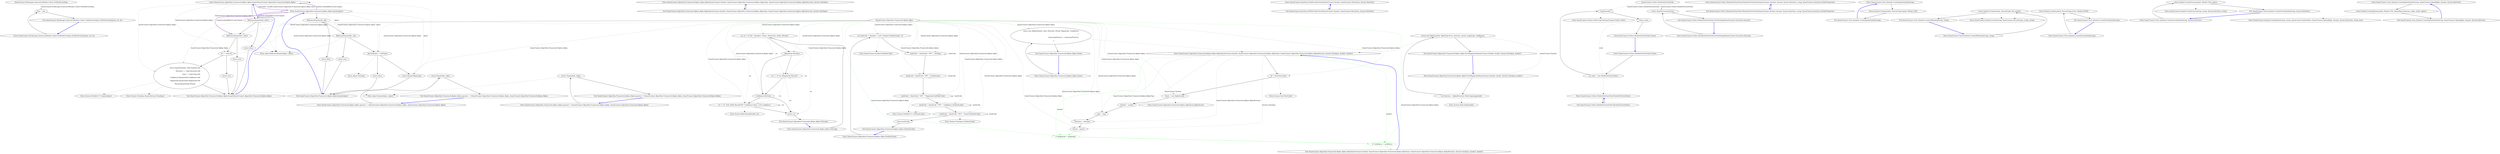 digraph  {
n3 [label="QuantConnect.Brokerages.InteractiveBrokers.Client.TickSizeEventArgs", span=""];
n0 [cluster="QuantConnect.Brokerages.InteractiveBrokers.Client.TickSizeEventArgs.TickSizeEventArgs(int, int, int)", label="Entry QuantConnect.Brokerages.InteractiveBrokers.Client.TickSizeEventArgs.TickSizeEventArgs(int, int, int)", span="30-30"];
n1 [cluster="QuantConnect.Brokerages.InteractiveBrokers.Client.TickSizeEventArgs.TickSizeEventArgs(int, int, int)", label="Size = size", span="33-33"];
n2 [cluster="QuantConnect.Brokerages.InteractiveBrokers.Client.TickSizeEventArgs.TickSizeEventArgs(int, int, int)", label="Exit QuantConnect.Brokerages.InteractiveBrokers.Client.TickSizeEventArgs.TickSizeEventArgs(int, int, int)", span="30-30"];
m0_31 [cluster="QuantConnect.Algorithm.Framework.Alphas.Alpha.Equals(QuantConnect.Algorithm.Framework.Alphas.Alpha)", file="Alpha.cs", label="Entry QuantConnect.Algorithm.Framework.Alphas.Alpha.Equals(QuantConnect.Algorithm.Framework.Alphas.Alpha)", span="174-174"];
m0_32 [cluster="QuantConnect.Algorithm.Framework.Alphas.Alpha.Equals(QuantConnect.Algorithm.Framework.Alphas.Alpha)", file="Alpha.cs", label="ReferenceEquals(null, other)", span="176-176"];
m0_34 [cluster="QuantConnect.Algorithm.Framework.Alphas.Alpha.Equals(QuantConnect.Algorithm.Framework.Alphas.Alpha)", file="Alpha.cs", label="ReferenceEquals(this, other)", span="177-177"];
m0_36 [cluster="QuantConnect.Algorithm.Framework.Alphas.Alpha.Equals(QuantConnect.Algorithm.Framework.Alphas.Alpha)", file="Alpha.cs", label="Id == other.Id", span="179-179"];
m0_38 [cluster="QuantConnect.Algorithm.Framework.Alphas.Alpha.Equals(QuantConnect.Algorithm.Framework.Alphas.Alpha)", file="Alpha.cs", label="return Equals(Symbol, other.Symbol) &&\r\n                Direction == other.Direction &&\r\n                Type == other.Type &&\r\n                Confidence.Equals(other.Confidence) &&\r\n                Magnitude.Equals(other.Magnitude) &&\r\n                Period.Equals(other.Period);", span="181-186"];
m0_33 [cluster="QuantConnect.Algorithm.Framework.Alphas.Alpha.Equals(QuantConnect.Algorithm.Framework.Alphas.Alpha)", file="Alpha.cs", label="return false;", span="176-176"];
m0_35 [cluster="QuantConnect.Algorithm.Framework.Alphas.Alpha.Equals(QuantConnect.Algorithm.Framework.Alphas.Alpha)", file="Alpha.cs", label="return true;", span="177-177"];
m0_37 [cluster="QuantConnect.Algorithm.Framework.Alphas.Alpha.Equals(QuantConnect.Algorithm.Framework.Alphas.Alpha)", file="Alpha.cs", label="return true;", span="179-179"];
m0_39 [cluster="QuantConnect.Algorithm.Framework.Alphas.Alpha.Equals(QuantConnect.Algorithm.Framework.Alphas.Alpha)", file="Alpha.cs", label="Exit QuantConnect.Algorithm.Framework.Alphas.Alpha.Equals(QuantConnect.Algorithm.Framework.Alphas.Alpha)", span="174-174"];
m0_14 [cluster="QuantConnect.Algorithm.Framework.Alphas.Alpha.Clone()", file="Alpha.cs", label="Entry QuantConnect.Algorithm.Framework.Alphas.Alpha.Clone()", span="131-131"];
m0_15 [cluster="QuantConnect.Algorithm.Framework.Alphas.Alpha.Clone()", file="Alpha.cs", label="return new Alpha(Symbol, Type, Direction, Period, Magnitude, Confidence)\r\n            {\r\n                GeneratedTimeUtc = GeneratedTimeUtc\r\n            };", span="133-136"];
m0_16 [cluster="QuantConnect.Algorithm.Framework.Alphas.Alpha.Clone()", file="Alpha.cs", label="Exit QuantConnect.Algorithm.Framework.Alphas.Alpha.Clone()", span="131-131"];
m0_53 [cluster="object.GetType()", file="Alpha.cs", label="Entry object.GetType()", span="0-0"];
m0_40 [cluster="object.ReferenceEquals(object, object)", file="Alpha.cs", label="Entry object.ReferenceEquals(object, object)", span="0-0"];
m0_65 [cluster="System.TimeSpan.GetHashCode()", file="Alpha.cs", label="Entry System.TimeSpan.GetHashCode()", span="0-0"];
m0_63 [cluster="QuantConnect.Symbol.GetHashCode()", file="Alpha.cs", label="Entry QuantConnect.Symbol.GetHashCode()", span="318-318"];
m0_22 [cluster="QuantConnect.Algorithm.Framework.Alphas.Alpha.ToString()", file="Alpha.cs", label="Entry QuantConnect.Algorithm.Framework.Alphas.Alpha.ToString()", span="156-156"];
m0_23 [cluster="QuantConnect.Algorithm.Framework.Alphas.Alpha.ToString()", file="Alpha.cs", label="var str = $''{Id}: {Symbol} {Type} {Direction} within {Period}''", span="158-158"];
m0_24 [cluster="QuantConnect.Algorithm.Framework.Alphas.Alpha.ToString()", file="Alpha.cs", label="Magnitude.HasValue", span="159-159"];
m0_25 [cluster="QuantConnect.Algorithm.Framework.Alphas.Alpha.ToString()", file="Alpha.cs", label="str += $'' by {Magnitude.Value}%''", span="161-161"];
m0_27 [cluster="QuantConnect.Algorithm.Framework.Alphas.Alpha.ToString()", file="Alpha.cs", label="str += $'' with {Math.Round(100 * Confidence.Value, 1)}% confidence''", span="165-165"];
m0_28 [cluster="QuantConnect.Algorithm.Framework.Alphas.Alpha.ToString()", file="Alpha.cs", label="return str;", span="168-168"];
m0_26 [cluster="QuantConnect.Algorithm.Framework.Alphas.Alpha.ToString()", file="Alpha.cs", label="Confidence.HasValue", span="163-163"];
m0_29 [cluster="QuantConnect.Algorithm.Framework.Alphas.Alpha.ToString()", file="Alpha.cs", label="Exit QuantConnect.Algorithm.Framework.Alphas.Alpha.ToString()", span="156-156"];
m0_13 [cluster="QuantConnect.Algorithm.Framework.Alphas.AlphaScore.AlphaScore()", file="Alpha.cs", label="Entry QuantConnect.Algorithm.Framework.Alphas.AlphaScore.AlphaScore()", span="48-48"];
m0_54 [cluster="QuantConnect.Algorithm.Framework.Alphas.Alpha.GetHashCode()", file="Alpha.cs", label="Entry QuantConnect.Algorithm.Framework.Alphas.Alpha.GetHashCode()", span="204-204"];
m0_55 [cluster="QuantConnect.Algorithm.Framework.Alphas.Alpha.GetHashCode()", file="Alpha.cs", label="var hashCode = (Symbol != null ? Symbol.GetHashCode() : 0)", span="208-208"];
m0_56 [cluster="QuantConnect.Algorithm.Framework.Alphas.Alpha.GetHashCode()", file="Alpha.cs", label="hashCode = (hashCode * 397) ^ (int)Type", span="209-209"];
m0_57 [cluster="QuantConnect.Algorithm.Framework.Alphas.Alpha.GetHashCode()", file="Alpha.cs", label="hashCode = (hashCode * 397) ^ (int)Direction", span="210-210"];
m0_58 [cluster="QuantConnect.Algorithm.Framework.Alphas.Alpha.GetHashCode()", file="Alpha.cs", label="hashCode = (hashCode * 397) ^ Magnitude.GetHashCode()", span="211-211"];
m0_59 [cluster="QuantConnect.Algorithm.Framework.Alphas.Alpha.GetHashCode()", file="Alpha.cs", label="hashCode = (hashCode * 397) ^ Confidence.GetHashCode()", span="212-212"];
m0_60 [cluster="QuantConnect.Algorithm.Framework.Alphas.Alpha.GetHashCode()", file="Alpha.cs", label="hashCode = (hashCode * 397) ^ Period.GetHashCode()", span="213-213"];
m0_61 [cluster="QuantConnect.Algorithm.Framework.Alphas.Alpha.GetHashCode()", file="Alpha.cs", label="return hashCode;", span="214-214"];
m0_62 [cluster="QuantConnect.Algorithm.Framework.Alphas.Alpha.GetHashCode()", file="Alpha.cs", label="Exit QuantConnect.Algorithm.Framework.Alphas.Alpha.GetHashCode()", span="204-204"];
m0_66 [cluster="QuantConnect.Algorithm.Framework.Alphas.Alpha.operator ==(QuantConnect.Algorithm.Framework.Alphas.Alpha, QuantConnect.Algorithm.Framework.Alphas.Alpha)", file="Alpha.cs", label="Entry QuantConnect.Algorithm.Framework.Alphas.Alpha.operator ==(QuantConnect.Algorithm.Framework.Alphas.Alpha, QuantConnect.Algorithm.Framework.Alphas.Alpha)", span="221-221"];
m0_67 [cluster="QuantConnect.Algorithm.Framework.Alphas.Alpha.operator ==(QuantConnect.Algorithm.Framework.Alphas.Alpha, QuantConnect.Algorithm.Framework.Alphas.Alpha)", file="Alpha.cs", label="return Equals(left, right);", span="223-223"];
m0_68 [cluster="QuantConnect.Algorithm.Framework.Alphas.Alpha.operator ==(QuantConnect.Algorithm.Framework.Alphas.Alpha, QuantConnect.Algorithm.Framework.Alphas.Alpha)", file="Alpha.cs", label="Exit QuantConnect.Algorithm.Framework.Alphas.Alpha.operator ==(QuantConnect.Algorithm.Framework.Alphas.Alpha, QuantConnect.Algorithm.Framework.Alphas.Alpha)", span="221-221"];
m0_42 [cluster="System.Nullable<T>.Equals(object)", file="Alpha.cs", label="Entry System.Nullable<T>.Equals(object)", span="0-0"];
m0_64 [cluster="System.Nullable<T>.GetHashCode()", file="Alpha.cs", label="Entry System.Nullable<T>.GetHashCode()", span="0-0"];
m0_44 [cluster="QuantConnect.Algorithm.Framework.Alphas.Alpha.Equals(object)", file="Alpha.cs", label="Entry QuantConnect.Algorithm.Framework.Alphas.Alpha.Equals(object)", span="193-193"];
m0_45 [cluster="QuantConnect.Algorithm.Framework.Alphas.Alpha.Equals(object)", file="Alpha.cs", label="ReferenceEquals(null, obj)", span="195-195"];
m0_47 [cluster="QuantConnect.Algorithm.Framework.Alphas.Alpha.Equals(object)", file="Alpha.cs", label="ReferenceEquals(this, obj)", span="196-196"];
m0_49 [cluster="QuantConnect.Algorithm.Framework.Alphas.Alpha.Equals(object)", file="Alpha.cs", label="obj.GetType() != GetType()", span="197-197"];
m0_51 [cluster="QuantConnect.Algorithm.Framework.Alphas.Alpha.Equals(object)", file="Alpha.cs", label="return Equals((Alpha)obj);", span="198-198"];
m0_46 [cluster="QuantConnect.Algorithm.Framework.Alphas.Alpha.Equals(object)", file="Alpha.cs", label="return false;", span="195-195"];
m0_48 [cluster="QuantConnect.Algorithm.Framework.Alphas.Alpha.Equals(object)", file="Alpha.cs", label="return true;", span="196-196"];
m0_50 [cluster="QuantConnect.Algorithm.Framework.Alphas.Alpha.Equals(object)", file="Alpha.cs", label="return false;", span="197-197"];
m0_52 [cluster="QuantConnect.Algorithm.Framework.Alphas.Alpha.Equals(object)", file="Alpha.cs", label="Exit QuantConnect.Algorithm.Framework.Alphas.Alpha.Equals(object)", span="193-193"];
m0_41 [cluster="object.Equals(object, object)", file="Alpha.cs", label="Entry object.Equals(object, object)", span="0-0"];
m0_17 [cluster="QuantConnect.Algorithm.Framework.Alphas.Alpha.PriceMagnitude(QuantConnect.Symbol, double, System.TimeSpan, double?)", file="Alpha.cs", label="Entry QuantConnect.Algorithm.Framework.Alphas.Alpha.PriceMagnitude(QuantConnect.Symbol, double, System.TimeSpan, double?)", span="147-147"];
m0_18 [cluster="QuantConnect.Algorithm.Framework.Alphas.Alpha.PriceMagnitude(QuantConnect.Symbol, double, System.TimeSpan, double?)", file="Alpha.cs", label="var direction = (AlphaDirection) Math.Sign(magnitude)", span="149-149"];
m0_19 [cluster="QuantConnect.Algorithm.Framework.Alphas.Alpha.PriceMagnitude(QuantConnect.Symbol, double, System.TimeSpan, double?)", file="Alpha.cs", label="return new Alpha(symbol, AlphaType.Price, direction, period, magnitude, confidence);", span="150-150"];
m0_20 [cluster="QuantConnect.Algorithm.Framework.Alphas.Alpha.PriceMagnitude(QuantConnect.Symbol, double, System.TimeSpan, double?)", file="Alpha.cs", label="Exit QuantConnect.Algorithm.Framework.Alphas.Alpha.PriceMagnitude(QuantConnect.Symbol, double, System.TimeSpan, double?)", span="147-147"];
m0_69 [cluster="QuantConnect.Algorithm.Framework.Alphas.Alpha.operator !=(QuantConnect.Algorithm.Framework.Alphas.Alpha, QuantConnect.Algorithm.Framework.Alphas.Alpha)", file="Alpha.cs", label="Entry QuantConnect.Algorithm.Framework.Alphas.Alpha.operator !=(QuantConnect.Algorithm.Framework.Alphas.Alpha, QuantConnect.Algorithm.Framework.Alphas.Alpha)", span="229-229"];
m0_70 [cluster="QuantConnect.Algorithm.Framework.Alphas.Alpha.operator !=(QuantConnect.Algorithm.Framework.Alphas.Alpha, QuantConnect.Algorithm.Framework.Alphas.Alpha)", file="Alpha.cs", label="return !Equals(left, right);", span="231-231"];
m0_71 [cluster="QuantConnect.Algorithm.Framework.Alphas.Alpha.operator !=(QuantConnect.Algorithm.Framework.Alphas.Alpha, QuantConnect.Algorithm.Framework.Alphas.Alpha)", file="Alpha.cs", label="Exit QuantConnect.Algorithm.Framework.Alphas.Alpha.operator !=(QuantConnect.Algorithm.Framework.Alphas.Alpha, QuantConnect.Algorithm.Framework.Alphas.Alpha)", span="229-229"];
m0_30 [cluster="System.Math.Round(double, int)", file="Alpha.cs", label="Entry System.Math.Round(double, int)", span="0-0"];
m0_12 [cluster="System.Guid.NewGuid()", file="Alpha.cs", label="Entry System.Guid.NewGuid()", span="0-0"];
m0_43 [cluster="System.TimeSpan.Equals(System.TimeSpan)", file="Alpha.cs", label="Entry System.TimeSpan.Equals(System.TimeSpan)", span="0-0"];
m0_0 [cluster="QuantConnect.Algorithm.Framework.Alphas.Alpha.Alpha(QuantConnect.Symbol, QuantConnect.Algorithm.Framework.Alphas.AlphaType, QuantConnect.Algorithm.Framework.Alphas.AlphaDirection, System.TimeSpan)", file="Alpha.cs", label="Entry QuantConnect.Algorithm.Framework.Alphas.Alpha.Alpha(QuantConnect.Symbol, QuantConnect.Algorithm.Framework.Alphas.AlphaType, QuantConnect.Algorithm.Framework.Alphas.AlphaDirection, System.TimeSpan)", span="98-98"];
m0_1 [cluster="QuantConnect.Algorithm.Framework.Alphas.Alpha.Alpha(QuantConnect.Symbol, QuantConnect.Algorithm.Framework.Alphas.AlphaType, QuantConnect.Algorithm.Framework.Alphas.AlphaDirection, System.TimeSpan)", file="Alpha.cs", label="Exit QuantConnect.Algorithm.Framework.Alphas.Alpha.Alpha(QuantConnect.Symbol, QuantConnect.Algorithm.Framework.Alphas.AlphaType, QuantConnect.Algorithm.Framework.Alphas.AlphaDirection, System.TimeSpan)", span="98-98"];
m0_2 [cluster="QuantConnect.Algorithm.Framework.Alphas.Alpha.Alpha(QuantConnect.Symbol, QuantConnect.Algorithm.Framework.Alphas.AlphaType, QuantConnect.Algorithm.Framework.Alphas.AlphaDirection, System.TimeSpan, double?, double?)", file="Alpha.cs", label="Entry QuantConnect.Algorithm.Framework.Alphas.Alpha.Alpha(QuantConnect.Symbol, QuantConnect.Algorithm.Framework.Alphas.AlphaType, QuantConnect.Algorithm.Framework.Alphas.AlphaDirection, System.TimeSpan, double?, double?)", span="112-112"];
m0_3 [cluster="QuantConnect.Algorithm.Framework.Alphas.Alpha.Alpha(QuantConnect.Symbol, QuantConnect.Algorithm.Framework.Alphas.AlphaType, QuantConnect.Algorithm.Framework.Alphas.AlphaDirection, System.TimeSpan, double?, double?)", file="Alpha.cs", label="Id = Guid.NewGuid()", span="114-114"];
m0_5 [cluster="QuantConnect.Algorithm.Framework.Alphas.Alpha.Alpha(QuantConnect.Symbol, QuantConnect.Algorithm.Framework.Alphas.AlphaType, QuantConnect.Algorithm.Framework.Alphas.AlphaDirection, System.TimeSpan, double?, double?)", file="Alpha.cs", label="Symbol = symbol", span="117-117"];
m0_6 [cluster="QuantConnect.Algorithm.Framework.Alphas.Alpha.Alpha(QuantConnect.Symbol, QuantConnect.Algorithm.Framework.Alphas.AlphaType, QuantConnect.Algorithm.Framework.Alphas.AlphaDirection, System.TimeSpan, double?, double?)", file="Alpha.cs", label="Type = type", span="118-118"];
m0_7 [cluster="QuantConnect.Algorithm.Framework.Alphas.Alpha.Alpha(QuantConnect.Symbol, QuantConnect.Algorithm.Framework.Alphas.AlphaType, QuantConnect.Algorithm.Framework.Alphas.AlphaDirection, System.TimeSpan, double?, double?)", file="Alpha.cs", label="Direction = direction", span="119-119"];
m0_8 [cluster="QuantConnect.Algorithm.Framework.Alphas.Alpha.Alpha(QuantConnect.Symbol, QuantConnect.Algorithm.Framework.Alphas.AlphaType, QuantConnect.Algorithm.Framework.Alphas.AlphaDirection, System.TimeSpan, double?, double?)", file="Alpha.cs", label="Period = period", span="120-120"];
m0_9 [cluster="QuantConnect.Algorithm.Framework.Alphas.Alpha.Alpha(QuantConnect.Symbol, QuantConnect.Algorithm.Framework.Alphas.AlphaType, QuantConnect.Algorithm.Framework.Alphas.AlphaDirection, System.TimeSpan, double?, double?)", color=green, community=0, file="Alpha.cs", label="0: Magnitude = magnitude", span="123-123"];
m0_10 [cluster="QuantConnect.Algorithm.Framework.Alphas.Alpha.Alpha(QuantConnect.Symbol, QuantConnect.Algorithm.Framework.Alphas.AlphaType, QuantConnect.Algorithm.Framework.Alphas.AlphaDirection, System.TimeSpan, double?, double?)", color=green, community=0, file="Alpha.cs", label="0: Confidence = confidence", span="124-124"];
m0_4 [cluster="QuantConnect.Algorithm.Framework.Alphas.Alpha.Alpha(QuantConnect.Symbol, QuantConnect.Algorithm.Framework.Alphas.AlphaType, QuantConnect.Algorithm.Framework.Alphas.AlphaDirection, System.TimeSpan, double?, double?)", file="Alpha.cs", label="Score = new AlphaScore()", span="115-115"];
m0_11 [cluster="QuantConnect.Algorithm.Framework.Alphas.Alpha.Alpha(QuantConnect.Symbol, QuantConnect.Algorithm.Framework.Alphas.AlphaType, QuantConnect.Algorithm.Framework.Alphas.AlphaDirection, System.TimeSpan, double?, double?)", file="Alpha.cs", label="Exit QuantConnect.Algorithm.Framework.Alphas.Alpha.Alpha(QuantConnect.Symbol, QuantConnect.Algorithm.Framework.Alphas.AlphaType, QuantConnect.Algorithm.Framework.Alphas.AlphaDirection, System.TimeSpan, double?, double?)", span="112-112"];
m0_21 [cluster="System.Math.Sign(double)", file="Alpha.cs", label="Entry System.Math.Sign(double)", span="0-0"];
m0_72 [file="Alpha.cs", label="QuantConnect.Algorithm.Framework.Alphas.Alpha", span=""];
m1_0 [cluster="QuantConnect.Interfaces.IFileProvider.Fetch(QuantConnect.Symbol, QuantConnect.Resolution, System.DateTime)", file="AlphaAnalysisContext.cs", label="Entry QuantConnect.Interfaces.IFileProvider.Fetch(QuantConnect.Symbol, QuantConnect.Resolution, System.DateTime)", span="34-34"];
m1_1 [cluster="QuantConnect.Interfaces.IFileProvider.Fetch(QuantConnect.Symbol, QuantConnect.Resolution, System.DateTime)", file="AlphaAnalysisContext.cs", label="Exit QuantConnect.Interfaces.IFileProvider.Fetch(QuantConnect.Symbol, QuantConnect.Resolution, System.DateTime)", span="34-34"];
m2_12 [cluster="QuantConnect.Orders.Order.CopyTo(QuantConnect.Orders.Order)", file="AlphaManager.cs", label="Entry QuantConnect.Orders.Order.CopyTo(QuantConnect.Orders.Order)", span="247-247"];
m2_0 [cluster="QuantConnect.Orders.MarketOnCloseOrder.MarketOnCloseOrder()", file="AlphaManager.cs", label="Entry QuantConnect.Orders.MarketOnCloseOrder.MarketOnCloseOrder()", span="37-37"];
m2_1 [cluster="QuantConnect.Orders.MarketOnCloseOrder.MarketOnCloseOrder()", file="AlphaManager.cs", label="Exit QuantConnect.Orders.MarketOnCloseOrder.MarketOnCloseOrder()", span="37-37"];
m2_2 [cluster="QuantConnect.Orders.MarketOnCloseOrder.MarketOnCloseOrder(QuantConnect.Symbol, decimal, System.DateTime, string, QuantConnect.Interfaces.IOrderProperties)", file="AlphaManager.cs", label="Entry QuantConnect.Orders.MarketOnCloseOrder.MarketOnCloseOrder(QuantConnect.Symbol, decimal, System.DateTime, string, QuantConnect.Interfaces.IOrderProperties)", span="49-49"];
m2_3 [cluster="QuantConnect.Orders.MarketOnCloseOrder.MarketOnCloseOrder(QuantConnect.Symbol, decimal, System.DateTime, string, QuantConnect.Interfaces.IOrderProperties)", file="AlphaManager.cs", label="Exit QuantConnect.Orders.MarketOnCloseOrder.MarketOnCloseOrder(QuantConnect.Symbol, decimal, System.DateTime, string, QuantConnect.Interfaces.IOrderProperties)", span="49-49"];
m2_7 [cluster="QuantConnect.Orders.MarketOnCloseOrder.Clone()", file="AlphaManager.cs", label="Entry QuantConnect.Orders.MarketOnCloseOrder.Clone()", span="67-67"];
m2_8 [cluster="QuantConnect.Orders.MarketOnCloseOrder.Clone()", file="AlphaManager.cs", label="var order = new MarketOnCloseOrder()", span="69-69"];
m2_9 [cluster="QuantConnect.Orders.MarketOnCloseOrder.Clone()", file="AlphaManager.cs", label="CopyTo(order)", span="70-70"];
m2_10 [cluster="QuantConnect.Orders.MarketOnCloseOrder.Clone()", file="AlphaManager.cs", label="return order;", span="71-71"];
m2_11 [cluster="QuantConnect.Orders.MarketOnCloseOrder.Clone()", file="AlphaManager.cs", label="Exit QuantConnect.Orders.MarketOnCloseOrder.Clone()", span="67-67"];
m2_4 [cluster="QuantConnect.Orders.MarketOnCloseOrder.GetValueImpl(QuantConnect.Securities.Security)", file="AlphaManager.cs", label="Entry QuantConnect.Orders.MarketOnCloseOrder.GetValueImpl(QuantConnect.Securities.Security)", span="58-58"];
m2_5 [cluster="QuantConnect.Orders.MarketOnCloseOrder.GetValueImpl(QuantConnect.Securities.Security)", file="AlphaManager.cs", label="return Quantity*security.Price;", span="60-60"];
m2_6 [cluster="QuantConnect.Orders.MarketOnCloseOrder.GetValueImpl(QuantConnect.Securities.Security)", file="AlphaManager.cs", label="Exit QuantConnect.Orders.MarketOnCloseOrder.GetValueImpl(QuantConnect.Securities.Security)", span="58-58"];
m2_13 [file="AlphaManager.cs", label="QuantConnect.Orders.MarketOnCloseOrder", span=""];
m4_4 [cluster="QuantConnect.Tests.Symbols.CreateEquitySymbol(string)", file="Engine.cs", label="Entry QuantConnect.Tests.Symbols.CreateEquitySymbol(string)", span="48-48"];
m4_5 [cluster="QuantConnect.Tests.Symbols.CreateEquitySymbol(string)", file="Engine.cs", label="return Symbol.Create(symbol, SecurityType.Equity, Market.USA);", span="50-50"];
m4_6 [cluster="QuantConnect.Tests.Symbols.CreateEquitySymbol(string)", file="Engine.cs", label="Exit QuantConnect.Tests.Symbols.CreateEquitySymbol(string)", span="48-48"];
m4_10 [cluster="QuantConnect.Symbol.CreateFuture(string, string, System.DateTime, string)", file="Engine.cs", label="Entry QuantConnect.Symbol.CreateFuture(string, string, System.DateTime, string)", span="143-143"];
m4_7 [cluster="QuantConnect.Tests.Symbols.CreateFutureSymbol(string, System.DateTime)", file="Engine.cs", label="Entry QuantConnect.Tests.Symbols.CreateFutureSymbol(string, System.DateTime)", span="52-52"];
m4_8 [cluster="QuantConnect.Tests.Symbols.CreateFutureSymbol(string, System.DateTime)", file="Engine.cs", label="return Symbol.CreateFuture(symbol, Market.USA, expiry);", span="54-54"];
m4_9 [cluster="QuantConnect.Tests.Symbols.CreateFutureSymbol(string, System.DateTime)", file="Engine.cs", label="Exit QuantConnect.Tests.Symbols.CreateFutureSymbol(string, System.DateTime)", span="52-52"];
m4_14 [cluster="QuantConnect.Tests.Symbols.CreateOptionSymbol(string, QuantConnect.OptionRight, decimal, System.DateTime)", file="Engine.cs", label="Entry QuantConnect.Tests.Symbols.CreateOptionSymbol(string, QuantConnect.OptionRight, decimal, System.DateTime)", span="62-62"];
m4_15 [cluster="QuantConnect.Tests.Symbols.CreateOptionSymbol(string, QuantConnect.OptionRight, decimal, System.DateTime)", file="Engine.cs", label="return Symbol.CreateOption(symbol, Market.USA, OptionStyle.American, right, strike, expiry);", span="64-64"];
m4_16 [cluster="QuantConnect.Tests.Symbols.CreateOptionSymbol(string, QuantConnect.OptionRight, decimal, System.DateTime)", file="Engine.cs", label="Exit QuantConnect.Tests.Symbols.CreateOptionSymbol(string, QuantConnect.OptionRight, decimal, System.DateTime)", span="62-62"];
m4_11 [cluster="QuantConnect.Tests.Symbols.CreateCfdSymbol(string, string)", file="Engine.cs", label="Entry QuantConnect.Tests.Symbols.CreateCfdSymbol(string, string)", span="57-57"];
m4_12 [cluster="QuantConnect.Tests.Symbols.CreateCfdSymbol(string, string)", file="Engine.cs", label="return Symbol.Create(symbol, SecurityType.Cfd, market);", span="59-59"];
m4_13 [cluster="QuantConnect.Tests.Symbols.CreateCfdSymbol(string, string)", file="Engine.cs", label="Exit QuantConnect.Tests.Symbols.CreateCfdSymbol(string, string)", span="57-57"];
m4_0 [cluster="QuantConnect.Tests.Symbols.CreateForexSymbol(string)", file="Engine.cs", label="Entry QuantConnect.Tests.Symbols.CreateForexSymbol(string)", span="43-43"];
m4_1 [cluster="QuantConnect.Tests.Symbols.CreateForexSymbol(string)", file="Engine.cs", label="return Symbol.Create(symbol, SecurityType.Forex, Market.FXCM);", span="45-45"];
m4_2 [cluster="QuantConnect.Tests.Symbols.CreateForexSymbol(string)", file="Engine.cs", label="Exit QuantConnect.Tests.Symbols.CreateForexSymbol(string)", span="43-43"];
m4_17 [cluster="QuantConnect.Symbol.CreateOption(string, string, QuantConnect.OptionStyle, QuantConnect.OptionRight, decimal, System.DateTime, string, bool)", file="Engine.cs", label="Entry QuantConnect.Symbol.CreateOption(string, string, QuantConnect.OptionStyle, QuantConnect.OptionRight, decimal, System.DateTime, string, bool)", span="95-95"];
m4_3 [cluster="QuantConnect.Symbol.Create(string, QuantConnect.SecurityType, string, string)", file="Engine.cs", label="Entry QuantConnect.Symbol.Create(string, QuantConnect.SecurityType, string, string)", span="45-45"];
n3 -> n1  [color=darkseagreen4, key=1, label="QuantConnect.Brokerages.InteractiveBrokers.Client.TickSizeEventArgs", style=dashed];
n0 -> n1  [key=0, style=solid];
n1 -> n2  [key=0, style=solid];
n2 -> n0  [color=blue, key=0, style=bold];
m0_31 -> m0_32  [key=0, style=solid];
m0_31 -> m0_34  [color=darkseagreen4, key=1, label="QuantConnect.Algorithm.Framework.Alphas.Alpha", style=dashed];
m0_31 -> m0_36  [color=darkseagreen4, key=1, label="QuantConnect.Algorithm.Framework.Alphas.Alpha", style=dashed];
m0_31 -> m0_38  [color=darkseagreen4, key=1, label="QuantConnect.Algorithm.Framework.Alphas.Alpha", style=dashed];
m0_31 -> m0_44  [color=darkorchid, key=3, label="Parameter variable QuantConnect.Algorithm.Framework.Alphas.Alpha other", style=bold];
m0_32 -> m0_33  [key=0, style=solid];
m0_32 -> m0_34  [key=0, style=solid];
m0_32 -> m0_40  [key=2, style=dotted];
m0_34 -> m0_35  [key=0, style=solid];
m0_34 -> m0_36  [key=0, style=solid];
m0_34 -> m0_40  [key=2, style=dotted];
m0_36 -> m0_37  [key=0, style=solid];
m0_36 -> m0_38  [key=0, style=solid];
m0_38 -> m0_39  [key=0, style=solid];
m0_38 -> m0_41  [key=2, style=dotted];
m0_38 -> m0_42  [key=2, style=dotted];
m0_38 -> m0_43  [key=2, style=dotted];
m0_33 -> m0_39  [key=0, style=solid];
m0_35 -> m0_39  [key=0, style=solid];
m0_37 -> m0_39  [key=0, style=solid];
m0_39 -> m0_31  [color=blue, key=0, style=bold];
m0_14 -> m0_15  [key=0, style=solid];
m0_15 -> m0_16  [key=0, style=solid];
m0_15 -> m0_2  [key=2, style=dotted];
m0_16 -> m0_14  [color=blue, key=0, style=bold];
m0_22 -> m0_23  [key=0, style=solid];
m0_23 -> m0_24  [key=0, style=solid];
m0_23 -> m0_25  [color=darkseagreen4, key=1, label=str, style=dashed];
m0_23 -> m0_27  [color=darkseagreen4, key=1, label=str, style=dashed];
m0_23 -> m0_28  [color=darkseagreen4, key=1, label=str, style=dashed];
m0_24 -> m0_25  [key=0, style=solid];
m0_24 -> m0_26  [key=0, style=solid];
m0_25 -> m0_26  [key=0, style=solid];
m0_25 -> m0_25  [color=darkseagreen4, key=1, label=str, style=dashed];
m0_25 -> m0_27  [color=darkseagreen4, key=1, label=str, style=dashed];
m0_25 -> m0_28  [color=darkseagreen4, key=1, label=str, style=dashed];
m0_27 -> m0_28  [key=0, style=solid];
m0_27 -> m0_30  [key=2, style=dotted];
m0_27 -> m0_27  [color=darkseagreen4, key=1, label=str, style=dashed];
m0_28 -> m0_29  [key=0, style=solid];
m0_26 -> m0_27  [key=0, style=solid];
m0_26 -> m0_28  [key=0, style=solid];
m0_29 -> m0_22  [color=blue, key=0, style=bold];
m0_54 -> m0_55  [key=0, style=solid];
m0_55 -> m0_56  [key=0, style=solid];
m0_55 -> m0_63  [key=2, style=dotted];
m0_56 -> m0_57  [key=0, style=solid];
m0_56 -> m0_56  [color=darkseagreen4, key=1, label=hashCode, style=dashed];
m0_57 -> m0_58  [key=0, style=solid];
m0_57 -> m0_57  [color=darkseagreen4, key=1, label=hashCode, style=dashed];
m0_58 -> m0_59  [key=0, style=solid];
m0_58 -> m0_64  [key=2, style=dotted];
m0_58 -> m0_58  [color=darkseagreen4, key=1, label=hashCode, style=dashed];
m0_59 -> m0_60  [key=0, style=solid];
m0_59 -> m0_64  [key=2, style=dotted];
m0_59 -> m0_59  [color=darkseagreen4, key=1, label=hashCode, style=dashed];
m0_60 -> m0_61  [key=0, style=solid];
m0_60 -> m0_65  [key=2, style=dotted];
m0_60 -> m0_60  [color=darkseagreen4, key=1, label=hashCode, style=dashed];
m0_61 -> m0_62  [key=0, style=solid];
m0_62 -> m0_54  [color=blue, key=0, style=bold];
m0_66 -> m0_67  [key=0, style=solid];
m0_67 -> m0_68  [key=0, style=solid];
m0_67 -> m0_41  [key=2, style=dotted];
m0_68 -> m0_66  [color=blue, key=0, style=bold];
m0_44 -> m0_45  [key=0, style=solid];
m0_44 -> m0_47  [color=darkseagreen4, key=1, label=object, style=dashed];
m0_44 -> m0_49  [color=darkseagreen4, key=1, label=object, style=dashed];
m0_44 -> m0_51  [color=darkseagreen4, key=1, label=object, style=dashed];
m0_44 -> m0_32  [color=darkorchid, key=3, label="method methodReturn bool Equals", style=bold];
m0_44 -> m0_34  [color=darkorchid, key=3, label="method methodReturn bool Equals", style=bold];
m0_44 -> m0_31  [color=darkorchid, key=3, label="method methodReturn bool Equals", style=bold];
m0_45 -> m0_46  [key=0, style=solid];
m0_45 -> m0_47  [key=0, style=solid];
m0_45 -> m0_40  [key=2, style=dotted];
m0_47 -> m0_48  [key=0, style=solid];
m0_47 -> m0_49  [key=0, style=solid];
m0_47 -> m0_40  [key=2, style=dotted];
m0_49 -> m0_50  [key=0, style=solid];
m0_49 -> m0_51  [key=0, style=solid];
m0_49 -> m0_53  [key=2, style=dotted];
m0_51 -> m0_52  [key=0, style=solid];
m0_51 -> m0_31  [key=2, style=dotted];
m0_46 -> m0_52  [key=0, style=solid];
m0_48 -> m0_52  [key=0, style=solid];
m0_50 -> m0_52  [key=0, style=solid];
m0_52 -> m0_44  [color=blue, key=0, style=bold];
m0_17 -> m0_18  [key=0, style=solid];
m0_17 -> m0_19  [color=darkseagreen4, key=1, label="QuantConnect.Symbol", style=dashed];
m0_18 -> m0_19  [key=0, style=solid];
m0_18 -> m0_21  [key=2, style=dotted];
m0_19 -> m0_20  [key=0, style=solid];
m0_19 -> m0_2  [key=2, style=dotted];
m0_20 -> m0_17  [color=blue, key=0, style=bold];
m0_69 -> m0_70  [key=0, style=solid];
m0_70 -> m0_71  [key=0, style=solid];
m0_70 -> m0_41  [key=2, style=dotted];
m0_71 -> m0_69  [color=blue, key=0, style=bold];
m0_0 -> m0_1  [key=0, style=solid];
m0_1 -> m0_0  [color=blue, key=0, style=bold];
m0_2 -> m0_3  [key=0, style=solid];
m0_2 -> m0_5  [color=darkseagreen4, key=1, label="QuantConnect.Symbol", style=dashed];
m0_2 -> m0_6  [color=darkseagreen4, key=1, label="QuantConnect.Algorithm.Framework.Alphas.AlphaType", style=dashed];
m0_2 -> m0_7  [color=darkseagreen4, key=1, label="QuantConnect.Algorithm.Framework.Alphas.AlphaDirection", style=dashed];
m0_2 -> m0_8  [color=darkseagreen4, key=1, label="System.TimeSpan", style=dashed];
m0_2 -> m0_9  [color=green, key=1, label="double?", style=dashed];
m0_2 -> m0_10  [color=green, key=1, label="double?", style=dashed];
m0_3 -> m0_4  [key=0, style=solid];
m0_3 -> m0_12  [key=2, style=dotted];
m0_5 -> m0_6  [key=0, style=solid];
m0_6 -> m0_7  [key=0, style=solid];
m0_7 -> m0_8  [key=0, style=solid];
m0_8 -> m0_9  [color=green, key=0, style=solid];
m0_9 -> m0_10  [color=green, key=0, style=solid];
m0_10 -> m0_11  [color=green, key=0, style=solid];
m0_4 -> m0_5  [key=0, style=solid];
m0_4 -> m0_13  [key=2, style=dotted];
m0_11 -> m0_2  [color=blue, key=0, style=bold];
m0_72 -> m0_3  [color=darkseagreen4, key=1, label="QuantConnect.Algorithm.Framework.Alphas.Alpha", style=dashed];
m0_72 -> m0_4  [color=darkseagreen4, key=1, label="QuantConnect.Algorithm.Framework.Alphas.Alpha", style=dashed];
m0_72 -> m0_5  [color=darkseagreen4, key=1, label="QuantConnect.Algorithm.Framework.Alphas.Alpha", style=dashed];
m0_72 -> m0_6  [color=darkseagreen4, key=1, label="QuantConnect.Algorithm.Framework.Alphas.Alpha", style=dashed];
m0_72 -> m0_7  [color=darkseagreen4, key=1, label="QuantConnect.Algorithm.Framework.Alphas.Alpha", style=dashed];
m0_72 -> m0_8  [color=darkseagreen4, key=1, label="QuantConnect.Algorithm.Framework.Alphas.Alpha", style=dashed];
m0_72 -> m0_9  [color=green, key=1, label="QuantConnect.Algorithm.Framework.Alphas.Alpha", style=dashed];
m0_72 -> m0_10  [color=green, key=1, label="QuantConnect.Algorithm.Framework.Alphas.Alpha", style=dashed];
m0_72 -> m0_15  [color=darkseagreen4, key=1, label="QuantConnect.Algorithm.Framework.Alphas.Alpha", style=dashed];
m0_72 -> m0_23  [color=darkseagreen4, key=1, label="QuantConnect.Algorithm.Framework.Alphas.Alpha", style=dashed];
m0_72 -> m0_24  [color=darkseagreen4, key=1, label="QuantConnect.Algorithm.Framework.Alphas.Alpha", style=dashed];
m0_72 -> m0_25  [color=darkseagreen4, key=1, label="QuantConnect.Algorithm.Framework.Alphas.Alpha", style=dashed];
m0_72 -> m0_26  [color=darkseagreen4, key=1, label="QuantConnect.Algorithm.Framework.Alphas.Alpha", style=dashed];
m0_72 -> m0_27  [color=darkseagreen4, key=1, label="QuantConnect.Algorithm.Framework.Alphas.Alpha", style=dashed];
m0_72 -> m0_34  [color=darkseagreen4, key=1, label="QuantConnect.Algorithm.Framework.Alphas.Alpha", style=dashed];
m0_72 -> m0_36  [color=darkseagreen4, key=1, label="QuantConnect.Algorithm.Framework.Alphas.Alpha", style=dashed];
m0_72 -> m0_38  [color=darkseagreen4, key=1, label="QuantConnect.Algorithm.Framework.Alphas.Alpha", style=dashed];
m0_72 -> m0_47  [color=darkseagreen4, key=1, label="QuantConnect.Algorithm.Framework.Alphas.Alpha", style=dashed];
m0_72 -> m0_49  [color=darkseagreen4, key=1, label="QuantConnect.Algorithm.Framework.Alphas.Alpha", style=dashed];
m0_72 -> m0_51  [color=darkseagreen4, key=1, label="QuantConnect.Algorithm.Framework.Alphas.Alpha", style=dashed];
m0_72 -> m0_55  [color=darkseagreen4, key=1, label="QuantConnect.Algorithm.Framework.Alphas.Alpha", style=dashed];
m0_72 -> m0_56  [color=darkseagreen4, key=1, label="QuantConnect.Algorithm.Framework.Alphas.Alpha", style=dashed];
m0_72 -> m0_57  [color=darkseagreen4, key=1, label="QuantConnect.Algorithm.Framework.Alphas.Alpha", style=dashed];
m0_72 -> m0_58  [color=darkseagreen4, key=1, label="QuantConnect.Algorithm.Framework.Alphas.Alpha", style=dashed];
m0_72 -> m0_59  [color=darkseagreen4, key=1, label="QuantConnect.Algorithm.Framework.Alphas.Alpha", style=dashed];
m0_72 -> m0_60  [color=darkseagreen4, key=1, label="QuantConnect.Algorithm.Framework.Alphas.Alpha", style=dashed];
m1_0 -> m1_1  [key=0, style=solid];
m1_1 -> m1_0  [color=blue, key=0, style=bold];
m2_0 -> m2_1  [key=0, style=solid];
m2_1 -> m2_0  [color=blue, key=0, style=bold];
m2_2 -> m2_3  [key=0, style=solid];
m2_3 -> m2_2  [color=blue, key=0, style=bold];
m2_7 -> m2_8  [key=0, style=solid];
m2_8 -> m2_9  [key=0, style=solid];
m2_8 -> m2_0  [key=2, style=dotted];
m2_8 -> m2_10  [color=darkseagreen4, key=1, label=order, style=dashed];
m2_9 -> m2_10  [key=0, style=solid];
m2_9 -> m2_12  [key=2, style=dotted];
m2_10 -> m2_11  [key=0, style=solid];
m2_11 -> m2_7  [color=blue, key=0, style=bold];
m2_4 -> m2_5  [key=0, style=solid];
m2_5 -> m2_6  [key=0, style=solid];
m2_6 -> m2_4  [color=blue, key=0, style=bold];
m2_13 -> m2_5  [color=darkseagreen4, key=1, label="QuantConnect.Orders.MarketOnCloseOrder", style=dashed];
m2_13 -> m2_9  [color=darkseagreen4, key=1, label="QuantConnect.Orders.MarketOnCloseOrder", style=dashed];
m4_4 -> m4_5  [key=0, style=solid];
m4_5 -> m4_6  [key=0, style=solid];
m4_5 -> m4_3  [key=2, style=dotted];
m4_6 -> m4_4  [color=blue, key=0, style=bold];
m4_7 -> m4_8  [key=0, style=solid];
m4_8 -> m4_9  [key=0, style=solid];
m4_8 -> m4_10  [key=2, style=dotted];
m4_9 -> m4_7  [color=blue, key=0, style=bold];
m4_14 -> m4_15  [key=0, style=solid];
m4_15 -> m4_16  [key=0, style=solid];
m4_15 -> m4_17  [key=2, style=dotted];
m4_16 -> m4_14  [color=blue, key=0, style=bold];
m4_11 -> m4_12  [key=0, style=solid];
m4_12 -> m4_13  [key=0, style=solid];
m4_12 -> m4_3  [key=2, style=dotted];
m4_13 -> m4_11  [color=blue, key=0, style=bold];
m4_0 -> m4_1  [key=0, style=solid];
m4_1 -> m4_2  [key=0, style=solid];
m4_1 -> m4_3  [key=2, style=dotted];
m4_2 -> m4_0  [color=blue, key=0, style=bold];
}
